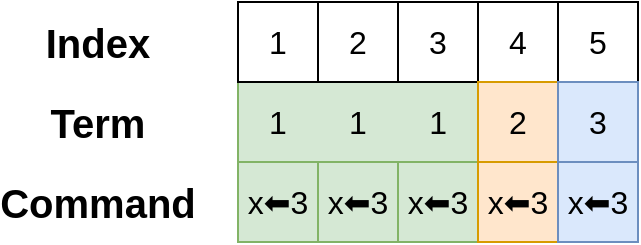 <mxfile version="24.8.3">
  <diagram name="第 1 页" id="de5otH03m_SPK9iarouQ">
    <mxGraphModel dx="1221" dy="733" grid="1" gridSize="10" guides="1" tooltips="1" connect="1" arrows="1" fold="1" page="1" pageScale="1" pageWidth="827" pageHeight="1169" math="0" shadow="0">
      <root>
        <mxCell id="0" />
        <mxCell id="1" parent="0" />
        <mxCell id="5sCqe2Y4pc2D01-fO_ta-1" value="&lt;font style=&quot;font-size: 16px;&quot;&gt;x⬅3&lt;/font&gt;" style="rounded=0;whiteSpace=wrap;html=1;fillColor=#d5e8d4;strokeColor=#82b366;" vertex="1" parent="1">
          <mxGeometry x="160" y="200" width="40" height="40" as="geometry" />
        </mxCell>
        <mxCell id="5sCqe2Y4pc2D01-fO_ta-2" value="&lt;font style=&quot;font-size: 16px;&quot;&gt;x⬅3&lt;/font&gt;" style="rounded=0;whiteSpace=wrap;html=1;fillColor=#d5e8d4;strokeColor=#82b366;" vertex="1" parent="1">
          <mxGeometry x="200" y="200" width="40" height="40" as="geometry" />
        </mxCell>
        <mxCell id="5sCqe2Y4pc2D01-fO_ta-3" value="&lt;font style=&quot;font-size: 16px;&quot;&gt;x⬅3&lt;/font&gt;" style="rounded=0;whiteSpace=wrap;html=1;fillColor=#d5e8d4;strokeColor=#82b366;" vertex="1" parent="1">
          <mxGeometry x="240" y="200" width="40" height="40" as="geometry" />
        </mxCell>
        <mxCell id="5sCqe2Y4pc2D01-fO_ta-4" value="&lt;font style=&quot;font-size: 16px;&quot;&gt;x⬅3&lt;/font&gt;" style="rounded=0;whiteSpace=wrap;html=1;fillColor=#ffe6cc;strokeColor=#d79b00;" vertex="1" parent="1">
          <mxGeometry x="280" y="200" width="40" height="40" as="geometry" />
        </mxCell>
        <mxCell id="5sCqe2Y4pc2D01-fO_ta-5" value="&lt;font style=&quot;font-size: 16px;&quot;&gt;x⬅3&lt;/font&gt;" style="rounded=0;whiteSpace=wrap;html=1;fillColor=#dae8fc;strokeColor=#6c8ebf;" vertex="1" parent="1">
          <mxGeometry x="320" y="200" width="40" height="40" as="geometry" />
        </mxCell>
        <mxCell id="5sCqe2Y4pc2D01-fO_ta-6" value="&lt;font style=&quot;font-size: 16px;&quot;&gt;1&amp;nbsp; &amp;nbsp; &amp;nbsp; &amp;nbsp;1&amp;nbsp; &amp;nbsp; &amp;nbsp; &amp;nbsp;1&lt;/font&gt;" style="rounded=0;whiteSpace=wrap;html=1;fillColor=#d5e8d4;strokeColor=#82b366;" vertex="1" parent="1">
          <mxGeometry x="160" y="160" width="120" height="40" as="geometry" />
        </mxCell>
        <mxCell id="5sCqe2Y4pc2D01-fO_ta-7" value="&lt;span style=&quot;font-size: 16px;&quot;&gt;1&lt;/span&gt;" style="rounded=0;whiteSpace=wrap;html=1;" vertex="1" parent="1">
          <mxGeometry x="160" y="120" width="40" height="40" as="geometry" />
        </mxCell>
        <mxCell id="5sCqe2Y4pc2D01-fO_ta-8" value="&lt;span style=&quot;font-size: 16px;&quot;&gt;2&lt;/span&gt;" style="rounded=0;whiteSpace=wrap;html=1;" vertex="1" parent="1">
          <mxGeometry x="200" y="120" width="40" height="40" as="geometry" />
        </mxCell>
        <mxCell id="5sCqe2Y4pc2D01-fO_ta-9" value="&lt;span style=&quot;font-size: 16px;&quot;&gt;3&lt;/span&gt;" style="rounded=0;whiteSpace=wrap;html=1;" vertex="1" parent="1">
          <mxGeometry x="240" y="120" width="40" height="40" as="geometry" />
        </mxCell>
        <mxCell id="5sCqe2Y4pc2D01-fO_ta-10" value="&lt;span style=&quot;font-size: 16px;&quot;&gt;4&lt;/span&gt;" style="rounded=0;whiteSpace=wrap;html=1;" vertex="1" parent="1">
          <mxGeometry x="280" y="120" width="40" height="40" as="geometry" />
        </mxCell>
        <mxCell id="5sCqe2Y4pc2D01-fO_ta-11" value="&lt;span style=&quot;font-size: 16px;&quot;&gt;5&lt;/span&gt;" style="rounded=0;whiteSpace=wrap;html=1;" vertex="1" parent="1">
          <mxGeometry x="320" y="120" width="40" height="40" as="geometry" />
        </mxCell>
        <mxCell id="5sCqe2Y4pc2D01-fO_ta-12" value="&lt;span style=&quot;font-size: 16px;&quot;&gt;2&lt;/span&gt;" style="rounded=0;whiteSpace=wrap;html=1;fillColor=#ffe6cc;strokeColor=#d79b00;" vertex="1" parent="1">
          <mxGeometry x="280" y="160" width="40" height="40" as="geometry" />
        </mxCell>
        <mxCell id="5sCqe2Y4pc2D01-fO_ta-13" value="&lt;span style=&quot;font-size: 16px;&quot;&gt;3&lt;/span&gt;" style="rounded=0;whiteSpace=wrap;html=1;fillColor=#dae8fc;strokeColor=#6c8ebf;" vertex="1" parent="1">
          <mxGeometry x="320" y="160" width="40" height="40" as="geometry" />
        </mxCell>
        <mxCell id="5sCqe2Y4pc2D01-fO_ta-14" value="&lt;b&gt;&lt;font style=&quot;font-size: 20px;&quot;&gt;Index&lt;/font&gt;&lt;/b&gt;" style="text;html=1;align=center;verticalAlign=middle;whiteSpace=wrap;rounded=0;" vertex="1" parent="1">
          <mxGeometry x="60" y="125" width="60" height="30" as="geometry" />
        </mxCell>
        <mxCell id="5sCqe2Y4pc2D01-fO_ta-16" value="&lt;b&gt;&lt;font style=&quot;font-size: 20px;&quot;&gt;Term&lt;/font&gt;&lt;/b&gt;" style="text;html=1;align=center;verticalAlign=middle;whiteSpace=wrap;rounded=0;" vertex="1" parent="1">
          <mxGeometry x="60" y="165" width="60" height="30" as="geometry" />
        </mxCell>
        <mxCell id="5sCqe2Y4pc2D01-fO_ta-17" value="&lt;b&gt;&lt;font style=&quot;font-size: 20px;&quot;&gt;Command&lt;/font&gt;&lt;/b&gt;" style="text;html=1;align=center;verticalAlign=middle;whiteSpace=wrap;rounded=0;" vertex="1" parent="1">
          <mxGeometry x="60" y="205" width="60" height="30" as="geometry" />
        </mxCell>
      </root>
    </mxGraphModel>
  </diagram>
</mxfile>

